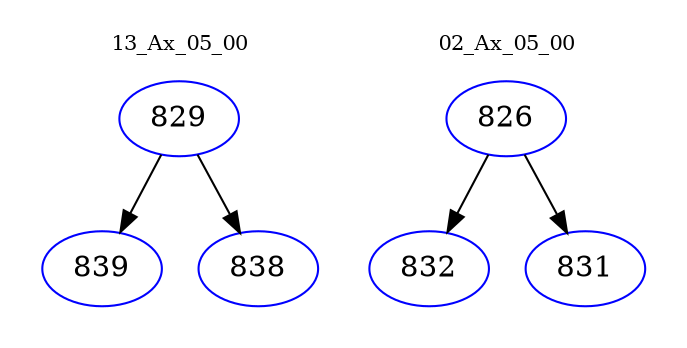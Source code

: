 digraph{
subgraph cluster_0 {
color = white
label = "13_Ax_05_00";
fontsize=10;
T0_829 [label="829", color="blue"]
T0_829 -> T0_839 [color="black"]
T0_839 [label="839", color="blue"]
T0_829 -> T0_838 [color="black"]
T0_838 [label="838", color="blue"]
}
subgraph cluster_1 {
color = white
label = "02_Ax_05_00";
fontsize=10;
T1_826 [label="826", color="blue"]
T1_826 -> T1_832 [color="black"]
T1_832 [label="832", color="blue"]
T1_826 -> T1_831 [color="black"]
T1_831 [label="831", color="blue"]
}
}
